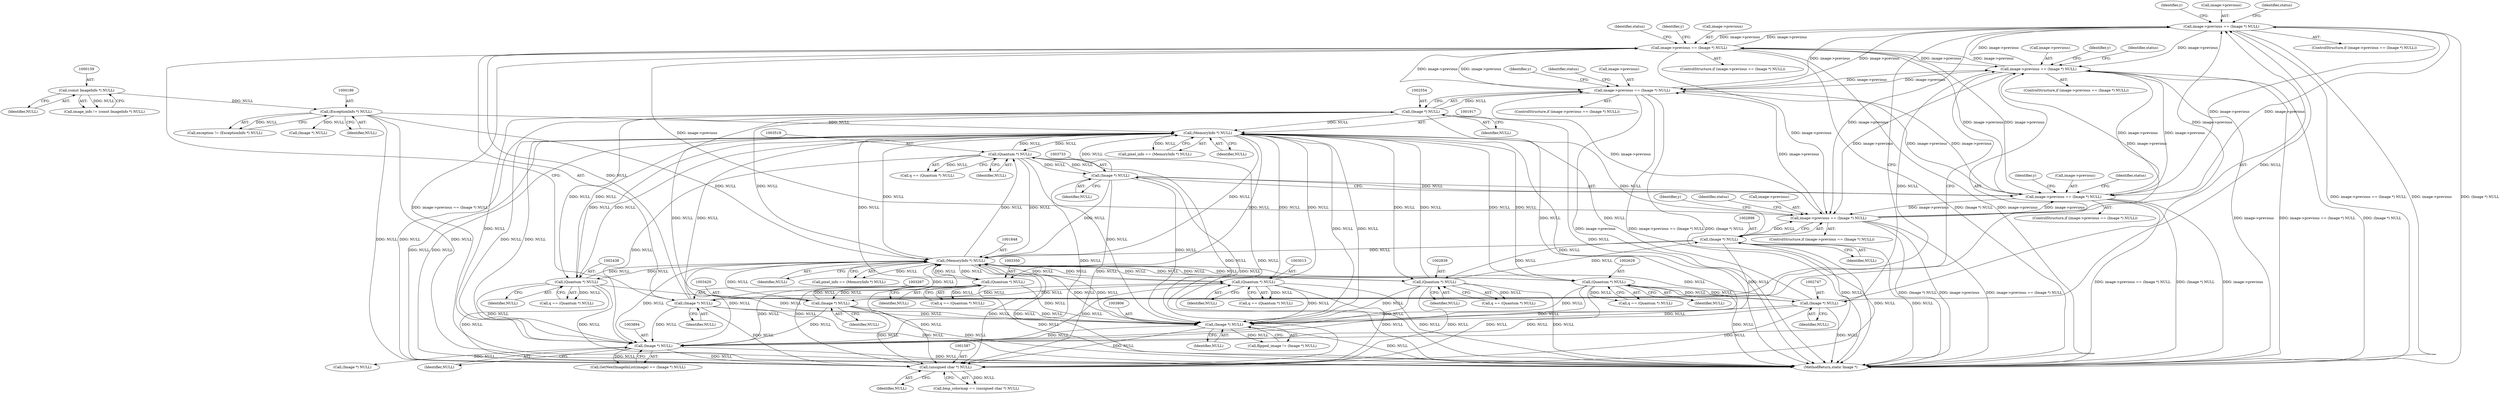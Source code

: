 digraph "0_ImageMagick_db0add932fb850d762b02604ca3053b7d7ab6deb@pointer" {
"1002742" [label="(Call,image->previous == (Image *) NULL)"];
"1003262" [label="(Call,image->previous == (Image *) NULL)"];
"1003415" [label="(Call,image->previous == (Image *) NULL)"];
"1002549" [label="(Call,image->previous == (Image *) NULL)"];
"1002893" [label="(Call,image->previous == (Image *) NULL)"];
"1002742" [label="(Call,image->previous == (Image *) NULL)"];
"1003728" [label="(Call,image->previous == (Image *) NULL)"];
"1003732" [label="(Call,(Image *) NULL)"];
"1003518" [label="(Call,(Quantum *) NULL)"];
"1001916" [label="(Call,(MemoryInfo *) NULL)"];
"1000185" [label="(Call,(ExceptionInfo *) NULL)"];
"1000158" [label="(Call,(const ImageInfo *) NULL)"];
"1002553" [label="(Call,(Image *) NULL)"];
"1002437" [label="(Call,(Quantum *) NULL)"];
"1001847" [label="(Call,(MemoryInfo *) NULL)"];
"1003419" [label="(Call,(Image *) NULL)"];
"1003349" [label="(Call,(Quantum *) NULL)"];
"1003012" [label="(Call,(Quantum *) NULL)"];
"1003266" [label="(Call,(Image *) NULL)"];
"1001586" [label="(Call,(unsigned char *) NULL)"];
"1002838" [label="(Call,(Quantum *) NULL)"];
"1002897" [label="(Call,(Image *) NULL)"];
"1002628" [label="(Call,(Quantum *) NULL)"];
"1002746" [label="(Call,(Image *) NULL)"];
"1003893" [label="(Call,(Image *) NULL)"];
"1003805" [label="(Call,(Image *) NULL)"];
"1001914" [label="(Call,pixel_info == (MemoryInfo *) NULL)"];
"1002408" [label="(Identifier,y)"];
"1003732" [label="(Call,(Image *) NULL)"];
"1003424" [label="(Identifier,status)"];
"1003895" [label="(Identifier,NULL)"];
"1000183" [label="(Call,exception != (ExceptionInfo *) NULL)"];
"1002599" [label="(Identifier,y)"];
"1003268" [label="(Identifier,NULL)"];
"1003416" [label="(Call,image->previous)"];
"1002741" [label="(ControlStructure,if (image->previous == (Image *) NULL))"];
"1003734" [label="(Identifier,NULL)"];
"1003320" [label="(Identifier,y)"];
"1002899" [label="(Identifier,NULL)"];
"1001586" [label="(Call,(unsigned char *) NULL)"];
"1003271" [label="(Identifier,status)"];
"1003729" [label="(Call,image->previous)"];
"1001849" [label="(Identifier,NULL)"];
"1003014" [label="(Identifier,NULL)"];
"1002439" [label="(Identifier,NULL)"];
"1002548" [label="(ControlStructure,if (image->previous == (Image *) NULL))"];
"1002626" [label="(Call,q == (Quantum *) NULL)"];
"1002742" [label="(Call,image->previous == (Image *) NULL)"];
"1001588" [label="(Identifier,NULL)"];
"1002748" [label="(Identifier,NULL)"];
"1002836" [label="(Call,q == (Quantum *) NULL)"];
"1003415" [label="(Call,image->previous == (Image *) NULL)"];
"1002893" [label="(Call,image->previous == (Image *) NULL)"];
"1003349" [label="(Call,(Quantum *) NULL)"];
"1001584" [label="(Call,bmp_colormap == (unsigned char *) NULL)"];
"1003893" [label="(Call,(Image *) NULL)"];
"1002553" [label="(Call,(Image *) NULL)"];
"1003805" [label="(Call,(Image *) NULL)"];
"1003261" [label="(ControlStructure,if (image->previous == (Image *) NULL))"];
"1003518" [label="(Call,(Quantum *) NULL)"];
"1001845" [label="(Call,pixel_info == (MemoryInfo *) NULL)"];
"1003012" [label="(Call,(Quantum *) NULL)"];
"1003516" [label="(Call,q == (Quantum *) NULL)"];
"1003728" [label="(Call,image->previous == (Image *) NULL)"];
"1000185" [label="(Call,(ExceptionInfo *) NULL)"];
"1003737" [label="(Identifier,status)"];
"1002558" [label="(Identifier,status)"];
"1002838" [label="(Call,(Quantum *) NULL)"];
"1002628" [label="(Call,(Quantum *) NULL)"];
"1003266" [label="(Call,(Image *) NULL)"];
"1000216" [label="(Call,(Image *) NULL)"];
"1003727" [label="(ControlStructure,if (image->previous == (Image *) NULL))"];
"1002840" [label="(Identifier,NULL)"];
"1001847" [label="(Call,(MemoryInfo *) NULL)"];
"1002435" [label="(Call,q == (Quantum *) NULL)"];
"1003890" [label="(Call,GetNextImageInList(image) == (Image *) NULL)"];
"1003487" [label="(Identifier,y)"];
"1003351" [label="(Identifier,NULL)"];
"1000158" [label="(Call,(const ImageInfo *) NULL)"];
"1003414" [label="(ControlStructure,if (image->previous == (Image *) NULL))"];
"1003262" [label="(Call,image->previous == (Image *) NULL)"];
"1002897" [label="(Call,(Image *) NULL)"];
"1002902" [label="(Identifier,status)"];
"1003941" [label="(MethodReturn,static Image *)"];
"1003010" [label="(Call,q == (Quantum *) NULL)"];
"1002549" [label="(Call,image->previous == (Image *) NULL)"];
"1002983" [label="(Identifier,y)"];
"1003347" [label="(Call,q == (Quantum *) NULL)"];
"1001916" [label="(Call,(MemoryInfo *) NULL)"];
"1003263" [label="(Call,image->previous)"];
"1002892" [label="(ControlStructure,if (image->previous == (Image *) NULL))"];
"1002743" [label="(Call,image->previous)"];
"1002437" [label="(Call,(Quantum *) NULL)"];
"1003803" [label="(Call,flipped_image != (Image *) NULL)"];
"1002894" [label="(Call,image->previous)"];
"1002751" [label="(Identifier,status)"];
"1000187" [label="(Identifier,NULL)"];
"1003421" [label="(Identifier,NULL)"];
"1001918" [label="(Identifier,NULL)"];
"1002746" [label="(Call,(Image *) NULL)"];
"1003419" [label="(Call,(Image *) NULL)"];
"1003807" [label="(Identifier,NULL)"];
"1002809" [label="(Identifier,y)"];
"1002550" [label="(Call,image->previous)"];
"1003520" [label="(Identifier,NULL)"];
"1002555" [label="(Identifier,NULL)"];
"1000156" [label="(Call,image_info != (const ImageInfo *) NULL)"];
"1002630" [label="(Identifier,NULL)"];
"1003901" [label="(Call,(Image *) NULL)"];
"1000160" [label="(Identifier,NULL)"];
"1002742" -> "1002741"  [label="AST: "];
"1002742" -> "1002746"  [label="CFG: "];
"1002743" -> "1002742"  [label="AST: "];
"1002746" -> "1002742"  [label="AST: "];
"1002751" -> "1002742"  [label="CFG: "];
"1002599" -> "1002742"  [label="CFG: "];
"1002742" -> "1003941"  [label="DDG: image->previous == (Image *) NULL"];
"1002742" -> "1003941"  [label="DDG: image->previous"];
"1002742" -> "1003941"  [label="DDG: (Image *) NULL"];
"1002742" -> "1002549"  [label="DDG: image->previous"];
"1003262" -> "1002742"  [label="DDG: image->previous"];
"1003415" -> "1002742"  [label="DDG: image->previous"];
"1002549" -> "1002742"  [label="DDG: image->previous"];
"1002893" -> "1002742"  [label="DDG: image->previous"];
"1003728" -> "1002742"  [label="DDG: image->previous"];
"1002746" -> "1002742"  [label="DDG: NULL"];
"1002742" -> "1002893"  [label="DDG: image->previous"];
"1002742" -> "1003262"  [label="DDG: image->previous"];
"1002742" -> "1003415"  [label="DDG: image->previous"];
"1002742" -> "1003728"  [label="DDG: image->previous"];
"1003262" -> "1003261"  [label="AST: "];
"1003262" -> "1003266"  [label="CFG: "];
"1003263" -> "1003262"  [label="AST: "];
"1003266" -> "1003262"  [label="AST: "];
"1003271" -> "1003262"  [label="CFG: "];
"1002983" -> "1003262"  [label="CFG: "];
"1003262" -> "1003941"  [label="DDG: image->previous == (Image *) NULL"];
"1003262" -> "1003941"  [label="DDG: (Image *) NULL"];
"1003262" -> "1003941"  [label="DDG: image->previous"];
"1003262" -> "1002549"  [label="DDG: image->previous"];
"1003262" -> "1002893"  [label="DDG: image->previous"];
"1003415" -> "1003262"  [label="DDG: image->previous"];
"1002549" -> "1003262"  [label="DDG: image->previous"];
"1002893" -> "1003262"  [label="DDG: image->previous"];
"1003728" -> "1003262"  [label="DDG: image->previous"];
"1003266" -> "1003262"  [label="DDG: NULL"];
"1003262" -> "1003415"  [label="DDG: image->previous"];
"1003262" -> "1003728"  [label="DDG: image->previous"];
"1003415" -> "1003414"  [label="AST: "];
"1003415" -> "1003419"  [label="CFG: "];
"1003416" -> "1003415"  [label="AST: "];
"1003419" -> "1003415"  [label="AST: "];
"1003424" -> "1003415"  [label="CFG: "];
"1003320" -> "1003415"  [label="CFG: "];
"1003415" -> "1003941"  [label="DDG: image->previous"];
"1003415" -> "1003941"  [label="DDG: image->previous == (Image *) NULL"];
"1003415" -> "1003941"  [label="DDG: (Image *) NULL"];
"1003415" -> "1002549"  [label="DDG: image->previous"];
"1003415" -> "1002893"  [label="DDG: image->previous"];
"1002549" -> "1003415"  [label="DDG: image->previous"];
"1002893" -> "1003415"  [label="DDG: image->previous"];
"1003728" -> "1003415"  [label="DDG: image->previous"];
"1003419" -> "1003415"  [label="DDG: NULL"];
"1003415" -> "1003728"  [label="DDG: image->previous"];
"1002549" -> "1002548"  [label="AST: "];
"1002549" -> "1002553"  [label="CFG: "];
"1002550" -> "1002549"  [label="AST: "];
"1002553" -> "1002549"  [label="AST: "];
"1002558" -> "1002549"  [label="CFG: "];
"1002408" -> "1002549"  [label="CFG: "];
"1002549" -> "1003941"  [label="DDG: image->previous"];
"1002549" -> "1003941"  [label="DDG: image->previous == (Image *) NULL"];
"1002549" -> "1003941"  [label="DDG: (Image *) NULL"];
"1002893" -> "1002549"  [label="DDG: image->previous"];
"1003728" -> "1002549"  [label="DDG: image->previous"];
"1002553" -> "1002549"  [label="DDG: NULL"];
"1002549" -> "1002893"  [label="DDG: image->previous"];
"1002549" -> "1003728"  [label="DDG: image->previous"];
"1002893" -> "1002892"  [label="AST: "];
"1002893" -> "1002897"  [label="CFG: "];
"1002894" -> "1002893"  [label="AST: "];
"1002897" -> "1002893"  [label="AST: "];
"1002902" -> "1002893"  [label="CFG: "];
"1002809" -> "1002893"  [label="CFG: "];
"1002893" -> "1003941"  [label="DDG: (Image *) NULL"];
"1002893" -> "1003941"  [label="DDG: image->previous"];
"1002893" -> "1003941"  [label="DDG: image->previous == (Image *) NULL"];
"1003728" -> "1002893"  [label="DDG: image->previous"];
"1002897" -> "1002893"  [label="DDG: NULL"];
"1002893" -> "1003728"  [label="DDG: image->previous"];
"1003728" -> "1003727"  [label="AST: "];
"1003728" -> "1003732"  [label="CFG: "];
"1003729" -> "1003728"  [label="AST: "];
"1003732" -> "1003728"  [label="AST: "];
"1003737" -> "1003728"  [label="CFG: "];
"1003487" -> "1003728"  [label="CFG: "];
"1003728" -> "1003941"  [label="DDG: image->previous == (Image *) NULL"];
"1003728" -> "1003941"  [label="DDG: (Image *) NULL"];
"1003728" -> "1003941"  [label="DDG: image->previous"];
"1003732" -> "1003728"  [label="DDG: NULL"];
"1003732" -> "1003734"  [label="CFG: "];
"1003733" -> "1003732"  [label="AST: "];
"1003734" -> "1003732"  [label="AST: "];
"1003732" -> "1003941"  [label="DDG: NULL"];
"1003732" -> "1001586"  [label="DDG: NULL"];
"1003732" -> "1001847"  [label="DDG: NULL"];
"1003732" -> "1001916"  [label="DDG: NULL"];
"1003732" -> "1003518"  [label="DDG: NULL"];
"1003518" -> "1003732"  [label="DDG: NULL"];
"1003732" -> "1003805"  [label="DDG: NULL"];
"1003732" -> "1003893"  [label="DDG: NULL"];
"1003518" -> "1003516"  [label="AST: "];
"1003518" -> "1003520"  [label="CFG: "];
"1003519" -> "1003518"  [label="AST: "];
"1003520" -> "1003518"  [label="AST: "];
"1003516" -> "1003518"  [label="CFG: "];
"1003518" -> "1003941"  [label="DDG: NULL"];
"1003518" -> "1001586"  [label="DDG: NULL"];
"1003518" -> "1001847"  [label="DDG: NULL"];
"1003518" -> "1001916"  [label="DDG: NULL"];
"1003518" -> "1003516"  [label="DDG: NULL"];
"1001916" -> "1003518"  [label="DDG: NULL"];
"1001847" -> "1003518"  [label="DDG: NULL"];
"1003518" -> "1003805"  [label="DDG: NULL"];
"1003518" -> "1003893"  [label="DDG: NULL"];
"1001916" -> "1001914"  [label="AST: "];
"1001916" -> "1001918"  [label="CFG: "];
"1001917" -> "1001916"  [label="AST: "];
"1001918" -> "1001916"  [label="AST: "];
"1001914" -> "1001916"  [label="CFG: "];
"1001916" -> "1003941"  [label="DDG: NULL"];
"1001916" -> "1001586"  [label="DDG: NULL"];
"1001916" -> "1001847"  [label="DDG: NULL"];
"1001916" -> "1001914"  [label="DDG: NULL"];
"1000185" -> "1001916"  [label="DDG: NULL"];
"1002553" -> "1001916"  [label="DDG: NULL"];
"1003419" -> "1001916"  [label="DDG: NULL"];
"1003012" -> "1001916"  [label="DDG: NULL"];
"1001586" -> "1001916"  [label="DDG: NULL"];
"1002838" -> "1001916"  [label="DDG: NULL"];
"1002628" -> "1001916"  [label="DDG: NULL"];
"1002437" -> "1001916"  [label="DDG: NULL"];
"1003266" -> "1001916"  [label="DDG: NULL"];
"1002746" -> "1001916"  [label="DDG: NULL"];
"1002897" -> "1001916"  [label="DDG: NULL"];
"1003893" -> "1001916"  [label="DDG: NULL"];
"1001847" -> "1001916"  [label="DDG: NULL"];
"1003805" -> "1001916"  [label="DDG: NULL"];
"1003349" -> "1001916"  [label="DDG: NULL"];
"1001916" -> "1002437"  [label="DDG: NULL"];
"1001916" -> "1002628"  [label="DDG: NULL"];
"1001916" -> "1002838"  [label="DDG: NULL"];
"1001916" -> "1003012"  [label="DDG: NULL"];
"1001916" -> "1003349"  [label="DDG: NULL"];
"1001916" -> "1003805"  [label="DDG: NULL"];
"1001916" -> "1003893"  [label="DDG: NULL"];
"1000185" -> "1000183"  [label="AST: "];
"1000185" -> "1000187"  [label="CFG: "];
"1000186" -> "1000185"  [label="AST: "];
"1000187" -> "1000185"  [label="AST: "];
"1000183" -> "1000185"  [label="CFG: "];
"1000185" -> "1003941"  [label="DDG: NULL"];
"1000185" -> "1000183"  [label="DDG: NULL"];
"1000158" -> "1000185"  [label="DDG: NULL"];
"1000185" -> "1000216"  [label="DDG: NULL"];
"1000185" -> "1001586"  [label="DDG: NULL"];
"1000185" -> "1001847"  [label="DDG: NULL"];
"1000158" -> "1000156"  [label="AST: "];
"1000158" -> "1000160"  [label="CFG: "];
"1000159" -> "1000158"  [label="AST: "];
"1000160" -> "1000158"  [label="AST: "];
"1000156" -> "1000158"  [label="CFG: "];
"1000158" -> "1000156"  [label="DDG: NULL"];
"1002553" -> "1002555"  [label="CFG: "];
"1002554" -> "1002553"  [label="AST: "];
"1002555" -> "1002553"  [label="AST: "];
"1002553" -> "1003941"  [label="DDG: NULL"];
"1002553" -> "1001586"  [label="DDG: NULL"];
"1002553" -> "1001847"  [label="DDG: NULL"];
"1002553" -> "1002437"  [label="DDG: NULL"];
"1002437" -> "1002553"  [label="DDG: NULL"];
"1002553" -> "1003805"  [label="DDG: NULL"];
"1002553" -> "1003893"  [label="DDG: NULL"];
"1002437" -> "1002435"  [label="AST: "];
"1002437" -> "1002439"  [label="CFG: "];
"1002438" -> "1002437"  [label="AST: "];
"1002439" -> "1002437"  [label="AST: "];
"1002435" -> "1002437"  [label="CFG: "];
"1002437" -> "1003941"  [label="DDG: NULL"];
"1002437" -> "1001586"  [label="DDG: NULL"];
"1002437" -> "1001847"  [label="DDG: NULL"];
"1002437" -> "1002435"  [label="DDG: NULL"];
"1001847" -> "1002437"  [label="DDG: NULL"];
"1002437" -> "1003805"  [label="DDG: NULL"];
"1002437" -> "1003893"  [label="DDG: NULL"];
"1001847" -> "1001845"  [label="AST: "];
"1001847" -> "1001849"  [label="CFG: "];
"1001848" -> "1001847"  [label="AST: "];
"1001849" -> "1001847"  [label="AST: "];
"1001845" -> "1001847"  [label="CFG: "];
"1001847" -> "1003941"  [label="DDG: NULL"];
"1001847" -> "1001586"  [label="DDG: NULL"];
"1001847" -> "1001845"  [label="DDG: NULL"];
"1003419" -> "1001847"  [label="DDG: NULL"];
"1003012" -> "1001847"  [label="DDG: NULL"];
"1001586" -> "1001847"  [label="DDG: NULL"];
"1002838" -> "1001847"  [label="DDG: NULL"];
"1002628" -> "1001847"  [label="DDG: NULL"];
"1003266" -> "1001847"  [label="DDG: NULL"];
"1002746" -> "1001847"  [label="DDG: NULL"];
"1002897" -> "1001847"  [label="DDG: NULL"];
"1003893" -> "1001847"  [label="DDG: NULL"];
"1003805" -> "1001847"  [label="DDG: NULL"];
"1003349" -> "1001847"  [label="DDG: NULL"];
"1001847" -> "1002628"  [label="DDG: NULL"];
"1001847" -> "1002838"  [label="DDG: NULL"];
"1001847" -> "1003012"  [label="DDG: NULL"];
"1001847" -> "1003349"  [label="DDG: NULL"];
"1001847" -> "1003805"  [label="DDG: NULL"];
"1001847" -> "1003893"  [label="DDG: NULL"];
"1003419" -> "1003421"  [label="CFG: "];
"1003420" -> "1003419"  [label="AST: "];
"1003421" -> "1003419"  [label="AST: "];
"1003419" -> "1003941"  [label="DDG: NULL"];
"1003419" -> "1001586"  [label="DDG: NULL"];
"1003419" -> "1003349"  [label="DDG: NULL"];
"1003349" -> "1003419"  [label="DDG: NULL"];
"1003419" -> "1003805"  [label="DDG: NULL"];
"1003419" -> "1003893"  [label="DDG: NULL"];
"1003349" -> "1003347"  [label="AST: "];
"1003349" -> "1003351"  [label="CFG: "];
"1003350" -> "1003349"  [label="AST: "];
"1003351" -> "1003349"  [label="AST: "];
"1003347" -> "1003349"  [label="CFG: "];
"1003349" -> "1003941"  [label="DDG: NULL"];
"1003349" -> "1001586"  [label="DDG: NULL"];
"1003349" -> "1003347"  [label="DDG: NULL"];
"1003349" -> "1003805"  [label="DDG: NULL"];
"1003349" -> "1003893"  [label="DDG: NULL"];
"1003012" -> "1003010"  [label="AST: "];
"1003012" -> "1003014"  [label="CFG: "];
"1003013" -> "1003012"  [label="AST: "];
"1003014" -> "1003012"  [label="AST: "];
"1003010" -> "1003012"  [label="CFG: "];
"1003012" -> "1003941"  [label="DDG: NULL"];
"1003012" -> "1001586"  [label="DDG: NULL"];
"1003012" -> "1003010"  [label="DDG: NULL"];
"1003266" -> "1003012"  [label="DDG: NULL"];
"1003012" -> "1003266"  [label="DDG: NULL"];
"1003012" -> "1003805"  [label="DDG: NULL"];
"1003012" -> "1003893"  [label="DDG: NULL"];
"1003266" -> "1003268"  [label="CFG: "];
"1003267" -> "1003266"  [label="AST: "];
"1003268" -> "1003266"  [label="AST: "];
"1003266" -> "1003941"  [label="DDG: NULL"];
"1003266" -> "1001586"  [label="DDG: NULL"];
"1003266" -> "1003805"  [label="DDG: NULL"];
"1003266" -> "1003893"  [label="DDG: NULL"];
"1001586" -> "1001584"  [label="AST: "];
"1001586" -> "1001588"  [label="CFG: "];
"1001587" -> "1001586"  [label="AST: "];
"1001588" -> "1001586"  [label="AST: "];
"1001584" -> "1001586"  [label="CFG: "];
"1001586" -> "1001584"  [label="DDG: NULL"];
"1002838" -> "1001586"  [label="DDG: NULL"];
"1002628" -> "1001586"  [label="DDG: NULL"];
"1002746" -> "1001586"  [label="DDG: NULL"];
"1002897" -> "1001586"  [label="DDG: NULL"];
"1003893" -> "1001586"  [label="DDG: NULL"];
"1003805" -> "1001586"  [label="DDG: NULL"];
"1002838" -> "1002836"  [label="AST: "];
"1002838" -> "1002840"  [label="CFG: "];
"1002839" -> "1002838"  [label="AST: "];
"1002840" -> "1002838"  [label="AST: "];
"1002836" -> "1002838"  [label="CFG: "];
"1002838" -> "1003941"  [label="DDG: NULL"];
"1002838" -> "1002836"  [label="DDG: NULL"];
"1002897" -> "1002838"  [label="DDG: NULL"];
"1002838" -> "1002897"  [label="DDG: NULL"];
"1002838" -> "1003805"  [label="DDG: NULL"];
"1002838" -> "1003893"  [label="DDG: NULL"];
"1002897" -> "1002899"  [label="CFG: "];
"1002898" -> "1002897"  [label="AST: "];
"1002899" -> "1002897"  [label="AST: "];
"1002897" -> "1003941"  [label="DDG: NULL"];
"1002897" -> "1003805"  [label="DDG: NULL"];
"1002897" -> "1003893"  [label="DDG: NULL"];
"1002628" -> "1002626"  [label="AST: "];
"1002628" -> "1002630"  [label="CFG: "];
"1002629" -> "1002628"  [label="AST: "];
"1002630" -> "1002628"  [label="AST: "];
"1002626" -> "1002628"  [label="CFG: "];
"1002628" -> "1003941"  [label="DDG: NULL"];
"1002628" -> "1002626"  [label="DDG: NULL"];
"1002746" -> "1002628"  [label="DDG: NULL"];
"1002628" -> "1002746"  [label="DDG: NULL"];
"1002628" -> "1003805"  [label="DDG: NULL"];
"1002628" -> "1003893"  [label="DDG: NULL"];
"1002746" -> "1002748"  [label="CFG: "];
"1002747" -> "1002746"  [label="AST: "];
"1002748" -> "1002746"  [label="AST: "];
"1002746" -> "1003941"  [label="DDG: NULL"];
"1002746" -> "1003805"  [label="DDG: NULL"];
"1002746" -> "1003893"  [label="DDG: NULL"];
"1003893" -> "1003890"  [label="AST: "];
"1003893" -> "1003895"  [label="CFG: "];
"1003894" -> "1003893"  [label="AST: "];
"1003895" -> "1003893"  [label="AST: "];
"1003890" -> "1003893"  [label="CFG: "];
"1003893" -> "1003941"  [label="DDG: NULL"];
"1003893" -> "1003890"  [label="DDG: NULL"];
"1003805" -> "1003893"  [label="DDG: NULL"];
"1003893" -> "1003901"  [label="DDG: NULL"];
"1003805" -> "1003803"  [label="AST: "];
"1003805" -> "1003807"  [label="CFG: "];
"1003806" -> "1003805"  [label="AST: "];
"1003807" -> "1003805"  [label="AST: "];
"1003803" -> "1003805"  [label="CFG: "];
"1003805" -> "1003941"  [label="DDG: NULL"];
"1003805" -> "1003803"  [label="DDG: NULL"];
}
